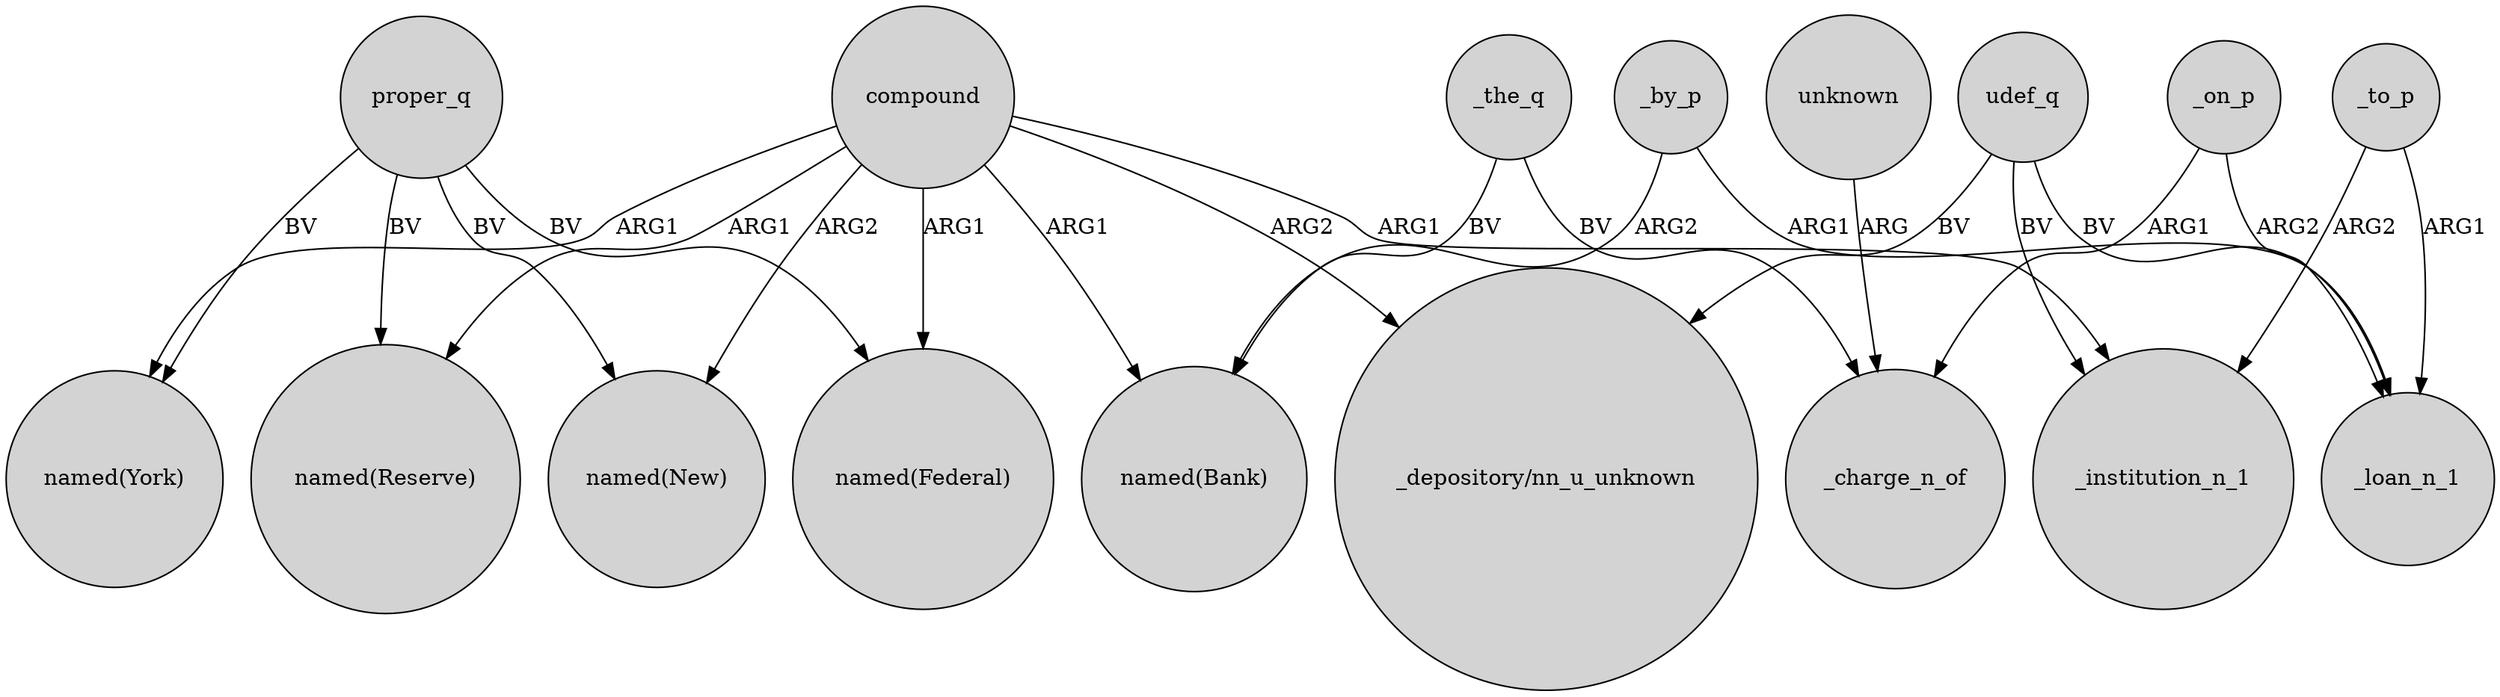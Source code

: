 digraph {
	node [shape=circle style=filled]
	compound -> "named(Reserve)" [label=ARG1]
	compound -> "named(Federal)" [label=ARG1]
	proper_q -> "named(Reserve)" [label=BV]
	_on_p -> _loan_n_1 [label=ARG2]
	compound -> "named(New)" [label=ARG2]
	_on_p -> _charge_n_of [label=ARG1]
	proper_q -> "named(New)" [label=BV]
	_the_q -> "named(Bank)" [label=BV]
	udef_q -> _institution_n_1 [label=BV]
	_the_q -> _charge_n_of [label=BV]
	_by_p -> "named(Bank)" [label=ARG2]
	unknown -> _charge_n_of [label=ARG]
	compound -> "named(York)" [label=ARG1]
	_by_p -> _loan_n_1 [label=ARG1]
	compound -> "_depository/nn_u_unknown" [label=ARG2]
	proper_q -> "named(Federal)" [label=BV]
	udef_q -> "_depository/nn_u_unknown" [label=BV]
	_to_p -> _institution_n_1 [label=ARG2]
	compound -> "named(Bank)" [label=ARG1]
	proper_q -> "named(York)" [label=BV]
	compound -> _institution_n_1 [label=ARG1]
	_to_p -> _loan_n_1 [label=ARG1]
	udef_q -> _loan_n_1 [label=BV]
}
